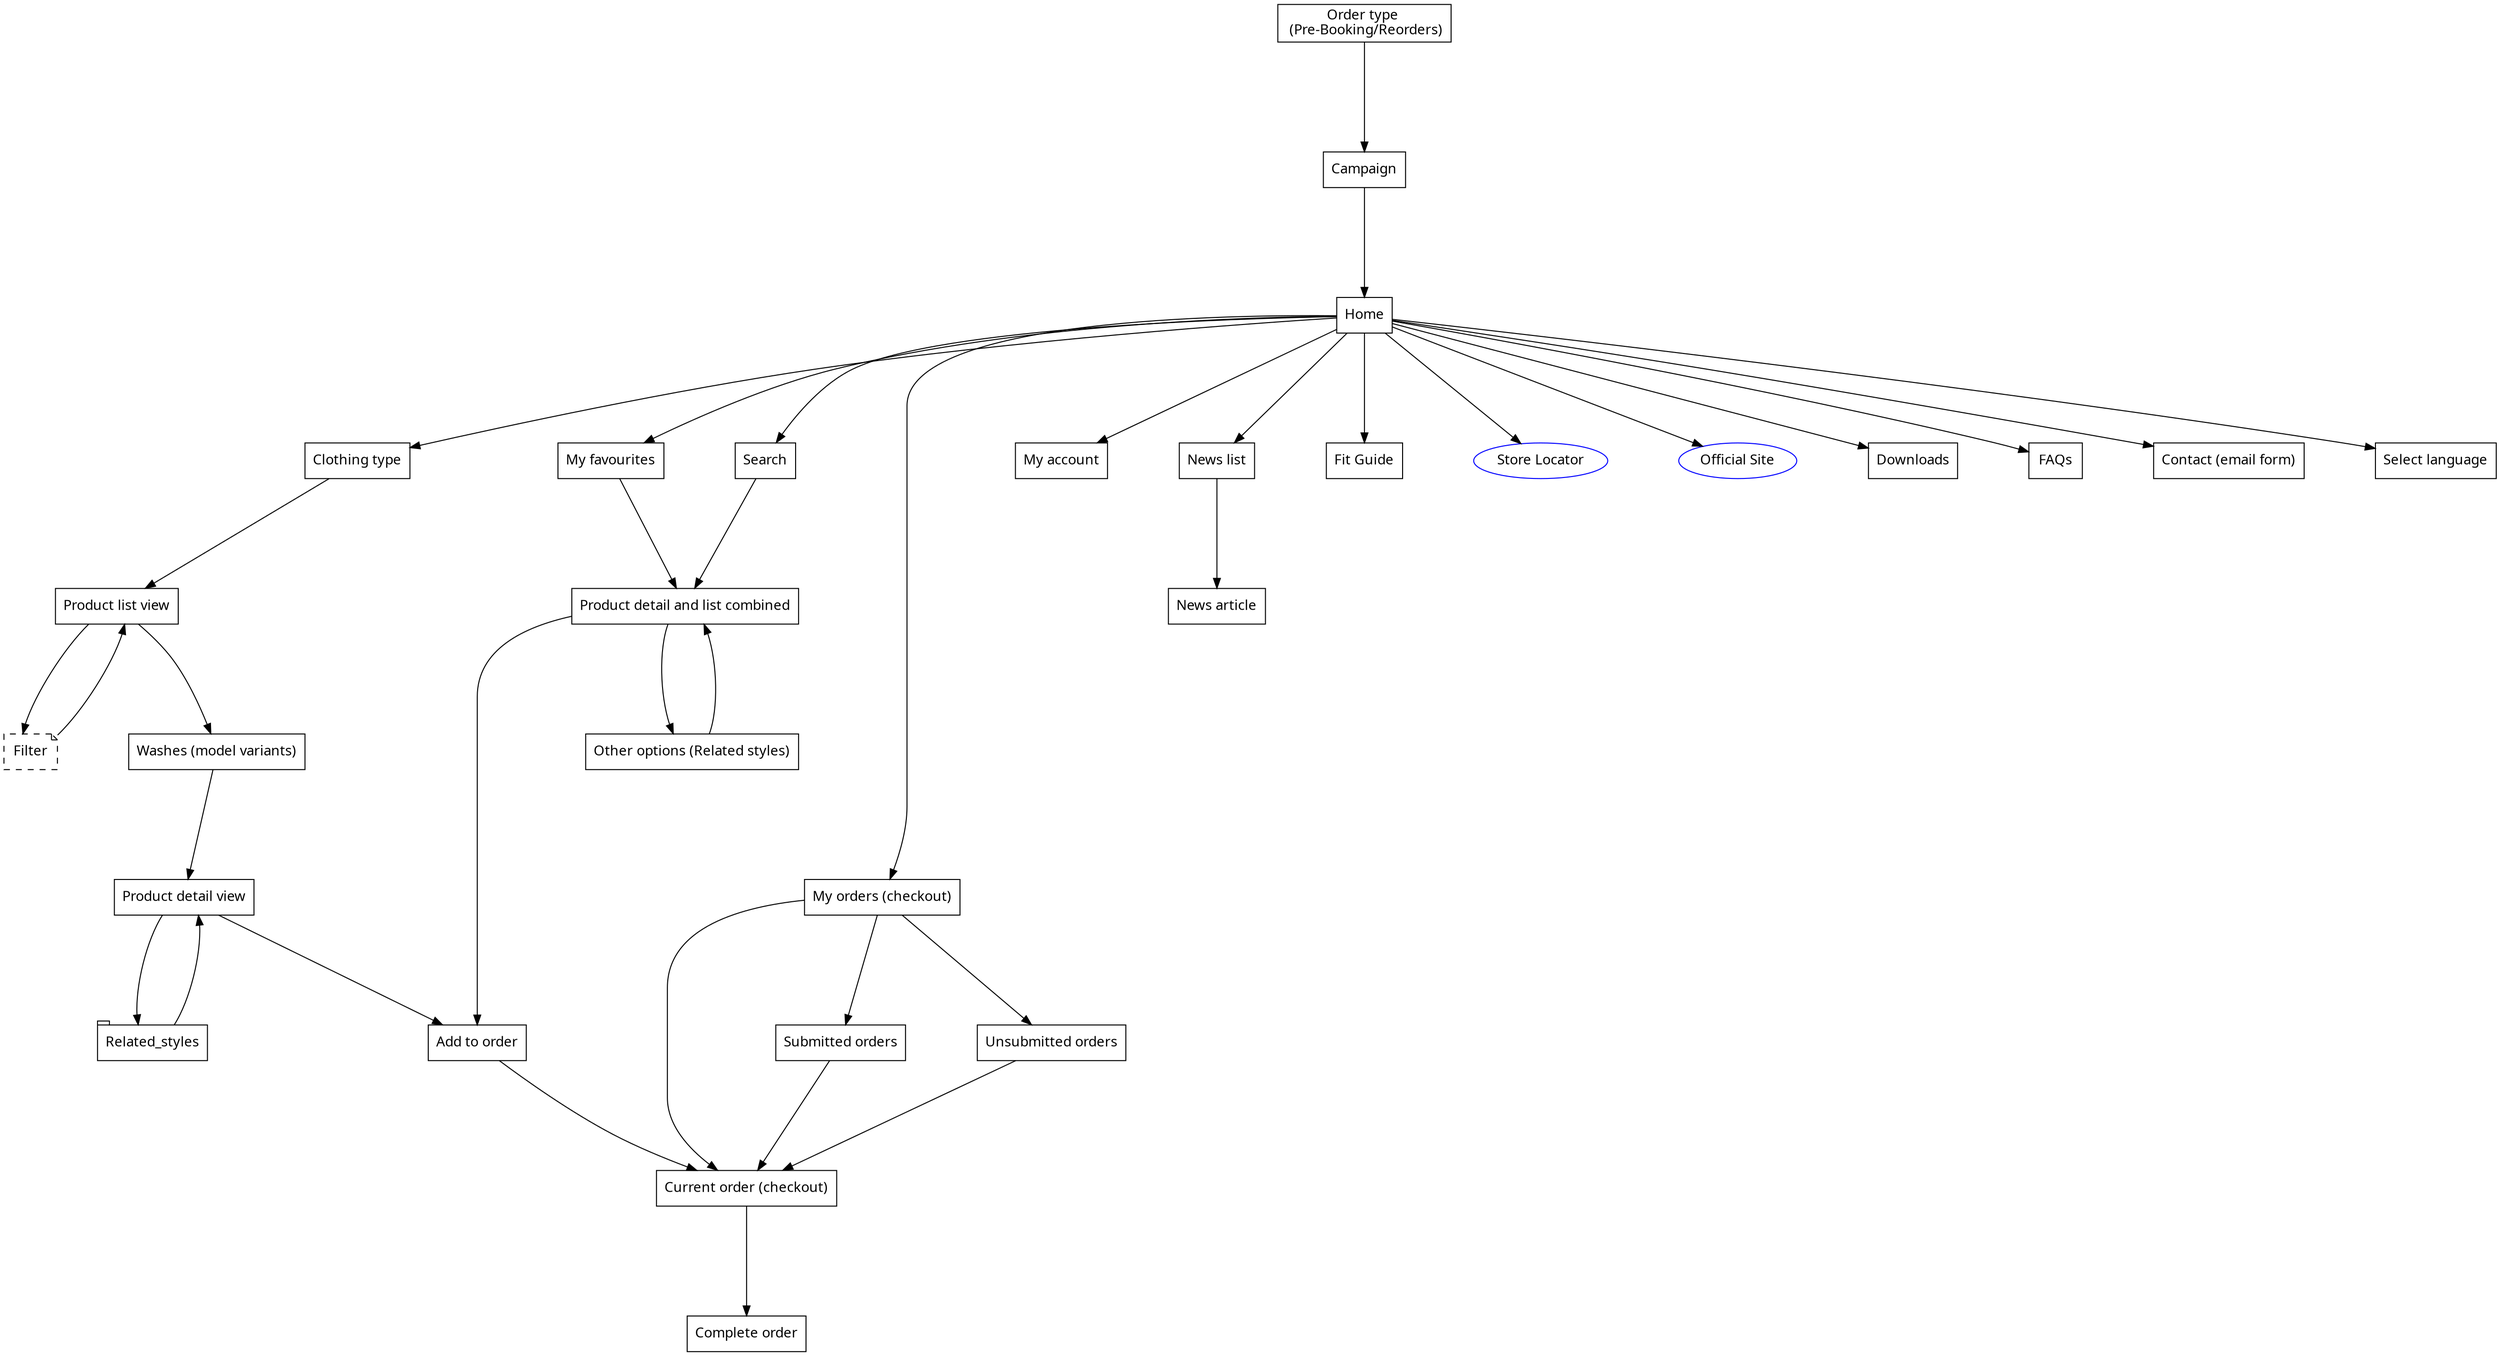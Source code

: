 digraph booklayout {
    graph [
        //rankdir = "LR",
        nodesep= 1,
    ];

    node [shape=tab, fontname="Sans"];
    edge [minlen=3];

    // Music
    home[
        label="Home"
        shape = "record"
    ];

    order_type[
        label="Order type &#92;n (Pre-Booking/Reorders)"
        shape = "record"
    ];

    campaign[
        label="Campaign"
        shape = "record"
    ];

    clothing_type[
        label="Clothing type"
        shape = "record"
    ];

    product_list[
        label="Product list view"
        shape = "record"
    ];

    product_detail[
        label="Product detail view"
        shape = "record"
    ];

    product_variants[
        label="Washes (model variants)"
        shape = "record"
    ];

    product_list_detail[
        label="Product detail and list combined"
        shape = "record"
    ];

    add_to_order[
        label="Add to order"
        shape = "record"
    ];

    checkout[
        label="My orders (checkout)"
        shape = "record"
    ];

    favourites[
        label="My favourites"
        shape = "record"
    ];

    search[
        label="Search"
        shape = "record"
    ];

    account[
        label="My account"
        shape = "record"
    ];

    complete_checkout[
        label="Complete order"
        shape = "record"
    ];

    current_order[
        label="Current order (checkout)"
        shape = "record"
    ];

    submitted_orders[
        label="Submitted orders"
        shape = "record"
    ];

    unsubmitted_orders[
        label="Unsubmitted orders"
        shape = "record"
    ];

    news_list[
        label="News list"
        shape = "record"
    ];

    news_detail[
        label="News article"
        shape = "record"
    ];

    fit_guide[
        label="Fit Guide"
        shape = "record"
    ];

    related[
        label="Other options (Related styles)"
        shape = "record"
    ];

    store_guide[
        label="Store Locator"
        shape = "oval"
        color=blue
    ];

    official_site[
        label="Official Site"
        shape = "oval"
        color=blue
    ];

    downloads[
        label="Downloads"
        shape = "record"
    ];

    faqs[
        label="FAQs"
        shape = "record"
    ];

    filter[
        label="Filter"
        shape=note
        style=dashed
    ]

    contact[
        label="Contact (email form)"
        shape = "record"
    ];

    language[
        label="Select language"
        shape = "record"
    ];

    order_type -> campaign -> home;

    home -> clothing_type;
    home -> fit_guide;
    home -> store_guide;
    home -> official_site;
    home -> news_list -> news_detail;
    home -> downloads;
    home -> faqs;
    home -> contact;
    home -> language;
    home -> account;

    //news_list:f3 -> fit_guide;


    clothing_type -> product_list;
    product_list -> filter -> product_list;
    product_list -> product_variants -> product_detail -> Related_styles -> product_detail;
    product_detail -> add_to_order -> current_order -> complete_checkout;

    home -> checkout -> current_order;
    checkout -> submitted_orders -> current_order;
    checkout -> unsubmitted_orders -> current_order;

    home -> favourites -> product_list_detail;

    home -> search -> product_list_detail -> related -> product_list_detail -> add_to_order;

}